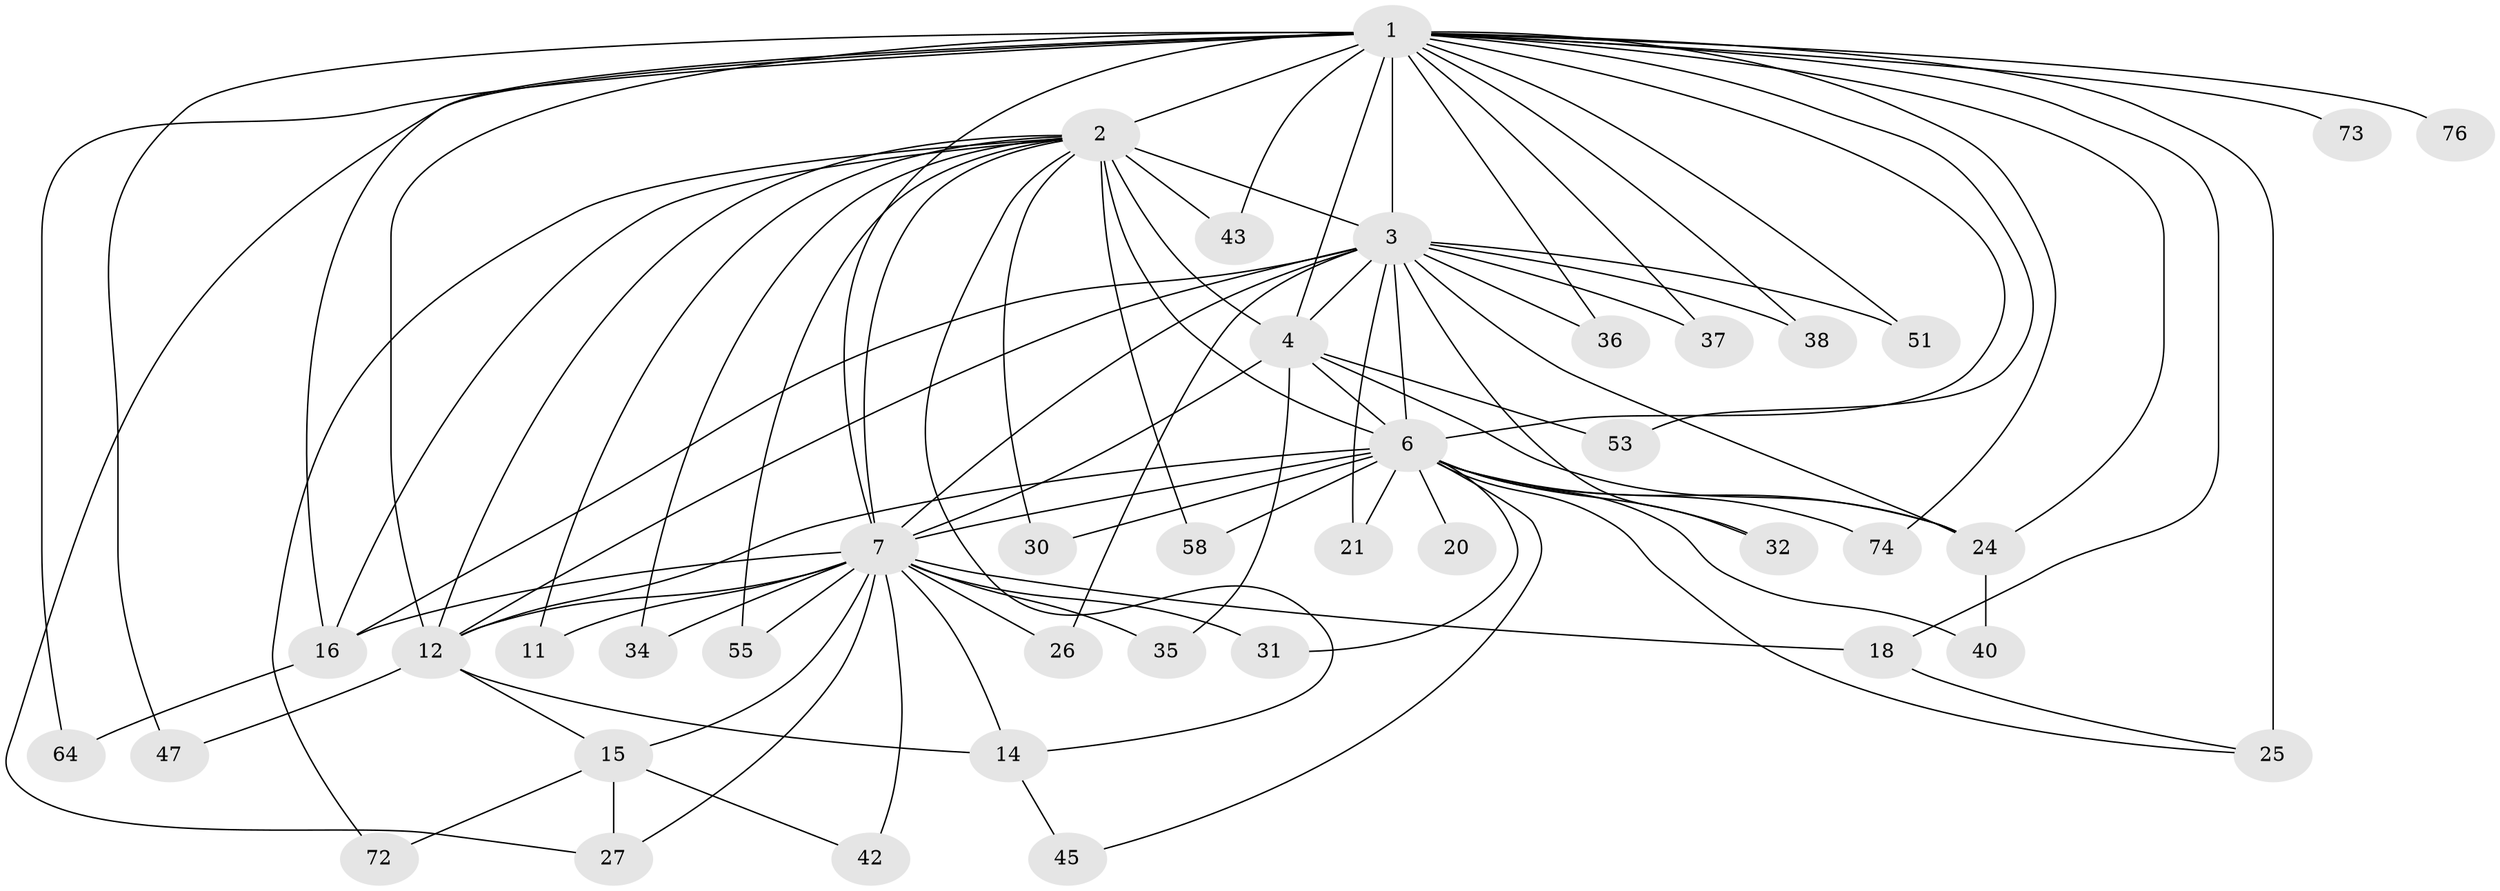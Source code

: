 // original degree distribution, {18: 0.025, 15: 0.0125, 22: 0.0125, 16: 0.025, 20: 0.025, 21: 0.0125, 26: 0.0125, 2: 0.6625, 9: 0.0125, 4: 0.0375, 5: 0.0375, 3: 0.1, 6: 0.025}
// Generated by graph-tools (version 1.1) at 2025/17/03/04/25 18:17:52]
// undirected, 40 vertices, 90 edges
graph export_dot {
graph [start="1"]
  node [color=gray90,style=filled];
  1 [super="+8"];
  2 [super="+5+17+69+54"];
  3 [super="+23+78+13+44+22"];
  4 [super="+41"];
  6 [super="+9+62+66+57+68+19+46"];
  7 [super="+10+48+56+63"];
  11;
  12 [super="+28+65+67"];
  14 [super="+61+49"];
  15;
  16;
  18;
  20;
  21;
  24 [super="+75+77+29"];
  25 [super="+59+33"];
  26;
  27 [super="+52"];
  30;
  31;
  32;
  34 [super="+79"];
  35;
  36;
  37;
  38;
  40;
  42;
  43;
  45;
  47;
  51;
  53;
  55;
  58;
  64;
  72;
  73;
  74 [super="+80"];
  76;
  1 -- 2 [weight=5];
  1 -- 3 [weight=3];
  1 -- 4 [weight=2];
  1 -- 6 [weight=6];
  1 -- 7 [weight=4];
  1 -- 12 [weight=2];
  1 -- 24;
  1 -- 25 [weight=3];
  1 -- 27;
  1 -- 36;
  1 -- 38;
  1 -- 64;
  1 -- 73;
  1 -- 74;
  1 -- 76;
  1 -- 16;
  1 -- 18;
  1 -- 37;
  1 -- 43;
  1 -- 47;
  1 -- 51;
  1 -- 53;
  2 -- 3 [weight=4];
  2 -- 4 [weight=2];
  2 -- 6 [weight=4];
  2 -- 7 [weight=4];
  2 -- 11;
  2 -- 72;
  2 -- 16;
  2 -- 30;
  2 -- 34;
  2 -- 43;
  2 -- 55;
  2 -- 58;
  2 -- 12;
  2 -- 14;
  3 -- 4 [weight=2];
  3 -- 6 [weight=2];
  3 -- 7 [weight=3];
  3 -- 16;
  3 -- 21;
  3 -- 26;
  3 -- 32;
  3 -- 37;
  3 -- 51;
  3 -- 38;
  3 -- 24 [weight=2];
  3 -- 36;
  3 -- 12;
  4 -- 6 [weight=4];
  4 -- 7 [weight=3];
  4 -- 35;
  4 -- 53;
  4 -- 24;
  6 -- 7 [weight=7];
  6 -- 12;
  6 -- 21;
  6 -- 32;
  6 -- 74 [weight=2];
  6 -- 40;
  6 -- 20;
  6 -- 25;
  6 -- 58;
  6 -- 24;
  6 -- 45;
  6 -- 30;
  6 -- 31;
  7 -- 14;
  7 -- 18;
  7 -- 34 [weight=2];
  7 -- 42;
  7 -- 35;
  7 -- 11;
  7 -- 15;
  7 -- 55;
  7 -- 26;
  7 -- 31;
  7 -- 12;
  7 -- 27;
  7 -- 16;
  12 -- 14 [weight=2];
  12 -- 15;
  12 -- 47;
  14 -- 45;
  15 -- 27;
  15 -- 42;
  15 -- 72;
  16 -- 64;
  18 -- 25;
  24 -- 40;
}
